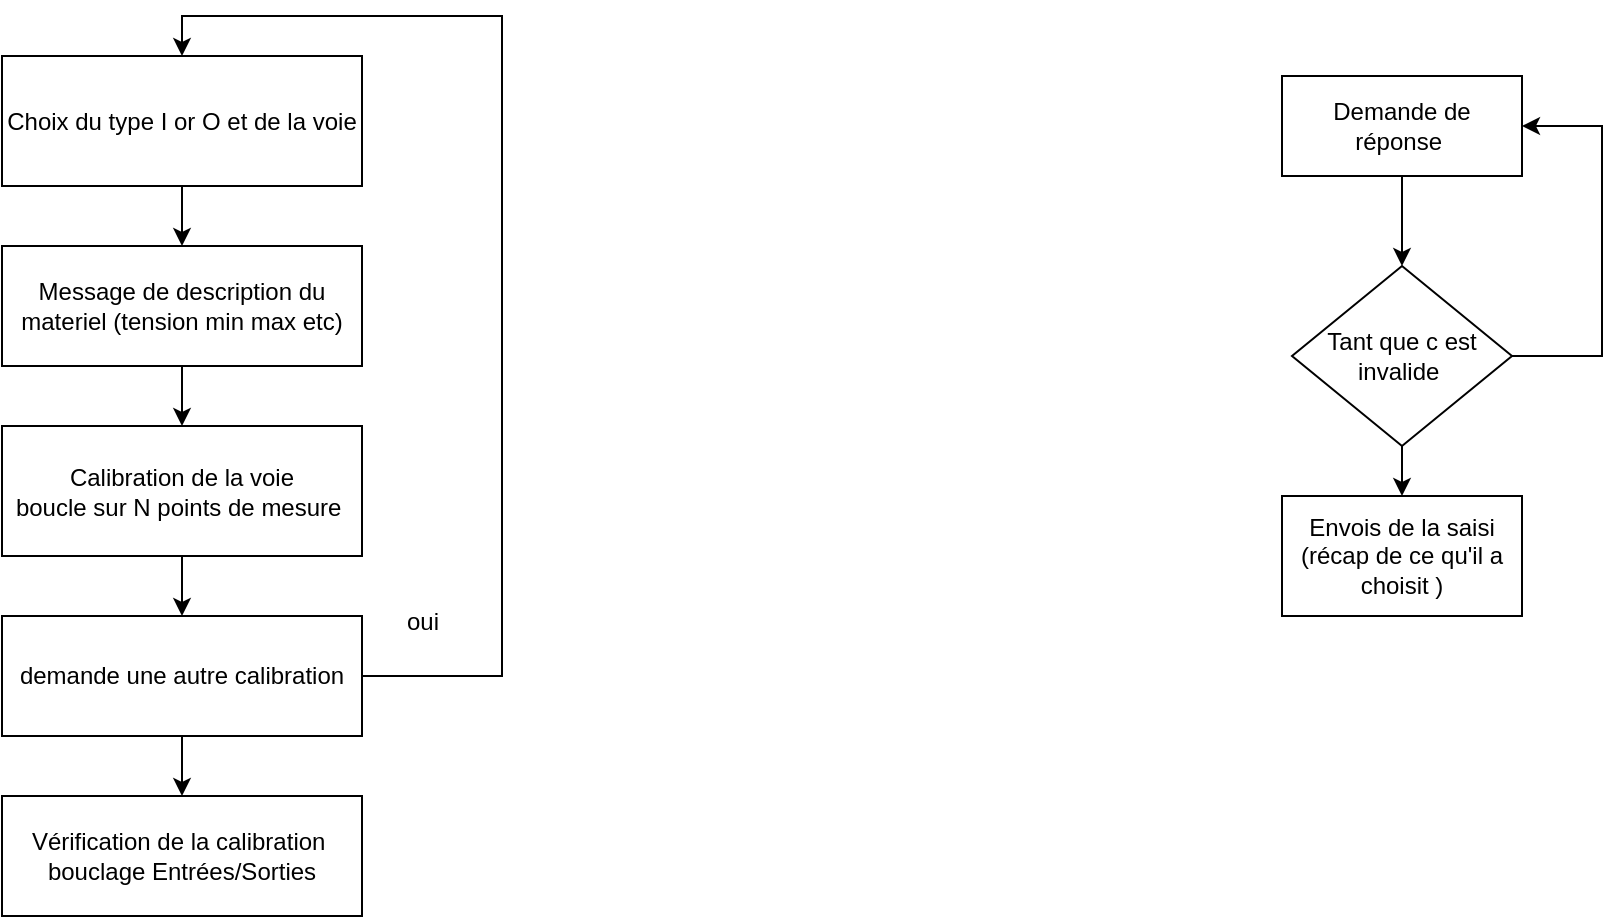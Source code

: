 <mxfile version="21.2.3" type="github">
  <diagram name="Page-1" id="SAmjMMh0mYls4NnfvG6o">
    <mxGraphModel dx="903" dy="1697" grid="1" gridSize="10" guides="1" tooltips="1" connect="1" arrows="1" fold="1" page="1" pageScale="1" pageWidth="827" pageHeight="1169" math="0" shadow="0">
      <root>
        <mxCell id="0" />
        <mxCell id="1" parent="0" />
        <mxCell id="ROWF6r9AI5xVZ_-wrXh1-16" style="edgeStyle=orthogonalEdgeStyle;rounded=0;orthogonalLoop=1;jettySize=auto;html=1;entryX=0.5;entryY=0;entryDx=0;entryDy=0;" parent="1" source="ROWF6r9AI5xVZ_-wrXh1-2" target="ROWF6r9AI5xVZ_-wrXh1-9" edge="1">
          <mxGeometry relative="1" as="geometry" />
        </mxCell>
        <mxCell id="ROWF6r9AI5xVZ_-wrXh1-2" value="Choix du type I or O et de la voie" style="rounded=0;whiteSpace=wrap;html=1;" parent="1" vertex="1">
          <mxGeometry x="40" y="-170" width="180" height="65" as="geometry" />
        </mxCell>
        <mxCell id="ROWF6r9AI5xVZ_-wrXh1-21" style="edgeStyle=orthogonalEdgeStyle;rounded=0;orthogonalLoop=1;jettySize=auto;html=1;entryX=0.5;entryY=0;entryDx=0;entryDy=0;" parent="1" source="ROWF6r9AI5xVZ_-wrXh1-5" target="ROWF6r9AI5xVZ_-wrXh1-18" edge="1">
          <mxGeometry relative="1" as="geometry" />
        </mxCell>
        <mxCell id="ROWF6r9AI5xVZ_-wrXh1-5" value="Calibration de la voie&lt;br&gt;boucle sur N points de mesure&amp;nbsp;" style="rounded=0;whiteSpace=wrap;html=1;" parent="1" vertex="1">
          <mxGeometry x="40" y="15" width="180" height="65" as="geometry" />
        </mxCell>
        <mxCell id="ROWF6r9AI5xVZ_-wrXh1-17" style="edgeStyle=orthogonalEdgeStyle;rounded=0;orthogonalLoop=1;jettySize=auto;html=1;" parent="1" source="ROWF6r9AI5xVZ_-wrXh1-9" target="ROWF6r9AI5xVZ_-wrXh1-5" edge="1">
          <mxGeometry relative="1" as="geometry" />
        </mxCell>
        <mxCell id="ROWF6r9AI5xVZ_-wrXh1-9" value="Message de description du materiel (tension min max etc)" style="rounded=0;whiteSpace=wrap;html=1;" parent="1" vertex="1">
          <mxGeometry x="40" y="-75" width="180" height="60" as="geometry" />
        </mxCell>
        <mxCell id="ROWF6r9AI5xVZ_-wrXh1-13" style="edgeStyle=orthogonalEdgeStyle;rounded=0;orthogonalLoop=1;jettySize=auto;html=1;entryX=1;entryY=0.5;entryDx=0;entryDy=0;" parent="1" source="ROWF6r9AI5xVZ_-wrXh1-10" target="ROWF6r9AI5xVZ_-wrXh1-11" edge="1">
          <mxGeometry relative="1" as="geometry">
            <mxPoint x="830" y="-130" as="targetPoint" />
            <Array as="points">
              <mxPoint x="840" y="-20" />
              <mxPoint x="840" y="-135" />
            </Array>
          </mxGeometry>
        </mxCell>
        <mxCell id="ROWF6r9AI5xVZ_-wrXh1-15" value="" style="edgeStyle=orthogonalEdgeStyle;rounded=0;orthogonalLoop=1;jettySize=auto;html=1;" parent="1" source="ROWF6r9AI5xVZ_-wrXh1-10" target="ROWF6r9AI5xVZ_-wrXh1-14" edge="1">
          <mxGeometry relative="1" as="geometry" />
        </mxCell>
        <mxCell id="ROWF6r9AI5xVZ_-wrXh1-10" value="Tant que c est invalide&amp;nbsp;" style="rhombus;whiteSpace=wrap;html=1;" parent="1" vertex="1">
          <mxGeometry x="685" y="-65" width="110" height="90" as="geometry" />
        </mxCell>
        <mxCell id="ROWF6r9AI5xVZ_-wrXh1-12" style="edgeStyle=orthogonalEdgeStyle;rounded=0;orthogonalLoop=1;jettySize=auto;html=1;" parent="1" source="ROWF6r9AI5xVZ_-wrXh1-11" target="ROWF6r9AI5xVZ_-wrXh1-10" edge="1">
          <mxGeometry relative="1" as="geometry" />
        </mxCell>
        <mxCell id="ROWF6r9AI5xVZ_-wrXh1-11" value="Demande de réponse&amp;nbsp;" style="rounded=0;whiteSpace=wrap;html=1;" parent="1" vertex="1">
          <mxGeometry x="680" y="-160" width="120" height="50" as="geometry" />
        </mxCell>
        <mxCell id="ROWF6r9AI5xVZ_-wrXh1-14" value="Envois de la saisi (récap de ce qu&#39;il a choisit )" style="rounded=0;whiteSpace=wrap;html=1;" parent="1" vertex="1">
          <mxGeometry x="680" y="50" width="120" height="60" as="geometry" />
        </mxCell>
        <mxCell id="ROWF6r9AI5xVZ_-wrXh1-22" value="" style="edgeStyle=orthogonalEdgeStyle;rounded=0;orthogonalLoop=1;jettySize=auto;html=1;" parent="1" source="ROWF6r9AI5xVZ_-wrXh1-18" target="ROWF6r9AI5xVZ_-wrXh1-19" edge="1">
          <mxGeometry relative="1" as="geometry" />
        </mxCell>
        <mxCell id="ROWF6r9AI5xVZ_-wrXh1-23" style="edgeStyle=orthogonalEdgeStyle;rounded=0;orthogonalLoop=1;jettySize=auto;html=1;entryX=0.5;entryY=0;entryDx=0;entryDy=0;" parent="1" source="ROWF6r9AI5xVZ_-wrXh1-18" target="ROWF6r9AI5xVZ_-wrXh1-2" edge="1">
          <mxGeometry relative="1" as="geometry">
            <Array as="points">
              <mxPoint x="290" y="140" />
              <mxPoint x="290" y="-190" />
              <mxPoint x="130" y="-190" />
            </Array>
          </mxGeometry>
        </mxCell>
        <mxCell id="ROWF6r9AI5xVZ_-wrXh1-18" value="demande une autre calibration" style="rounded=0;whiteSpace=wrap;html=1;" parent="1" vertex="1">
          <mxGeometry x="40" y="110" width="180" height="60" as="geometry" />
        </mxCell>
        <mxCell id="ROWF6r9AI5xVZ_-wrXh1-19" value="Vérification de la calibration&amp;nbsp;&lt;br&gt;bouclage Entrées/Sorties" style="rounded=0;whiteSpace=wrap;html=1;" parent="1" vertex="1">
          <mxGeometry x="40" y="200" width="180" height="60" as="geometry" />
        </mxCell>
        <mxCell id="ROWF6r9AI5xVZ_-wrXh1-24" value="oui" style="text;html=1;align=center;verticalAlign=middle;resizable=0;points=[];autosize=1;strokeColor=none;fillColor=none;" parent="1" vertex="1">
          <mxGeometry x="230" y="98" width="40" height="30" as="geometry" />
        </mxCell>
      </root>
    </mxGraphModel>
  </diagram>
</mxfile>
